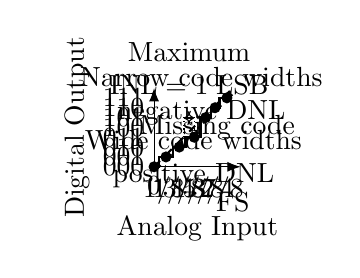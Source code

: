 \def\arrlen{3mm}
\def\arrwidth{2mm}
\usetikzlibrary{calc}
\begin{tikzpicture}
	% axes
	\draw[Latex-Latex] (1.1,0) -- node[midway, below, yshift = -5mm] {Analog Input} (0,0) -- (0,1) node[midway, above, rotate=90, yshift = 7mm] {Digital Output};
	% x- labels
	\draw	(0,0) node[anchor=north ] {0}
	(0.125,0) node[anchor=north ] {1/8}
	(0.250,0) node[anchor=north ] {1/4}
	(0.375,0) node[anchor=north ] {3/8}
	(0.5,0) node[anchor=north ] {1/2}
	(0.625,0) node[anchor=north ] {5/8}
	(0.750,0) node[anchor=north ] {3/4}
	(0.875,0) node[anchor=north ] {7/8}
	(1,0) node[anchor=north, yshift = -2mm] {FS};
	
	%y-labels		
	\draw	(0,0) node[anchor=east] {000}
	(0, 0.125) node[anchor=east] {001}
	(0, 0.250) node[anchor=east] {010}
	(0, 0.375) node[anchor= east] {011}
	(0, 0.5) node[anchor= east] {100}
	(0, 0.625) node[anchor= east] {101}
	(0, 0.750) node[anchor= east] {110}
	(0, 0.875) node[anchor= east] {111};
	
	%lines
	\draw[dashed,thick] (0,0) -- (0.875*1.1,0.875*1.1);
	\draw[dotted, thick] (0.125/2,0) -- (1.1-0.125/2,0.875*1.1);
%stairs
\draw [thick]
(0, 0) 
-- (0.125/2, 0) 
-- (0.125/2, 0.125) 

-- (0.24, 0.125)
-- (0.24, 0.25)

-- (0.4, 0.25)
-- (0.4, 0.375)

-- (0.59, 0.375)
-- (0.59, 0.625) 

-- (0.72, 0.625)
-- (0.72, 0.750)

-- (0.83, 0.750)
-- (0.83, 0.875) 
-- +(0.145,0)
;

%points	
	\draw (0,0) node[circle, fill = black, inner sep=0pt, minimum size = 4pt] {};
	\draw (0.151,0.125) node[circle, fill = black, inner sep=0pt,  minimum size = 4pt] {};
	\draw (0.32,0.25) node[circle, fill = black, inner sep=0pt, minimum size = 4pt] {};
	\draw (0.51,0.375) node[circle, fill = black, inner sep=0pt, minimum size = 4pt] {};
	%\draw (0.59,0.5) node[circle, fill = black, inner sep=0pt, minimum size = 4pt] {};
	\draw (0.655,0.625) node[circle, fill = black, inner sep=0pt, minimum size = 4pt] {};
	\draw (0.775,0.75) node[circle, fill = black, inner sep=0pt, minimum size = 4pt] {};
	\draw (7/8+0.05,0.75+0.125) node[circle, fill = black, inner sep=0pt, minimum size = 4pt] {};
	
\node[align=center] at (0.5,0.1) {Wide code widths\\positive DNL};
\node[align=center] at (0.6,0.9) {Narrow code widths\\negative DNL};
\node[align=center] at (0.8,0.5) {Missing code};

\draw[densely dotted] (0.51,0.375) -- (0.51,0.65);
\draw[densely dotted] (0.38,0.375) -- (0.38,0.65);
\draw[<->] (0.51,0.62) -- node[align=center,anchor=south,yshift=5] {Maximum\\$\text{INL} = 1\;\text{LSB}$} (0.38,0.62);
	
\end{tikzpicture}
